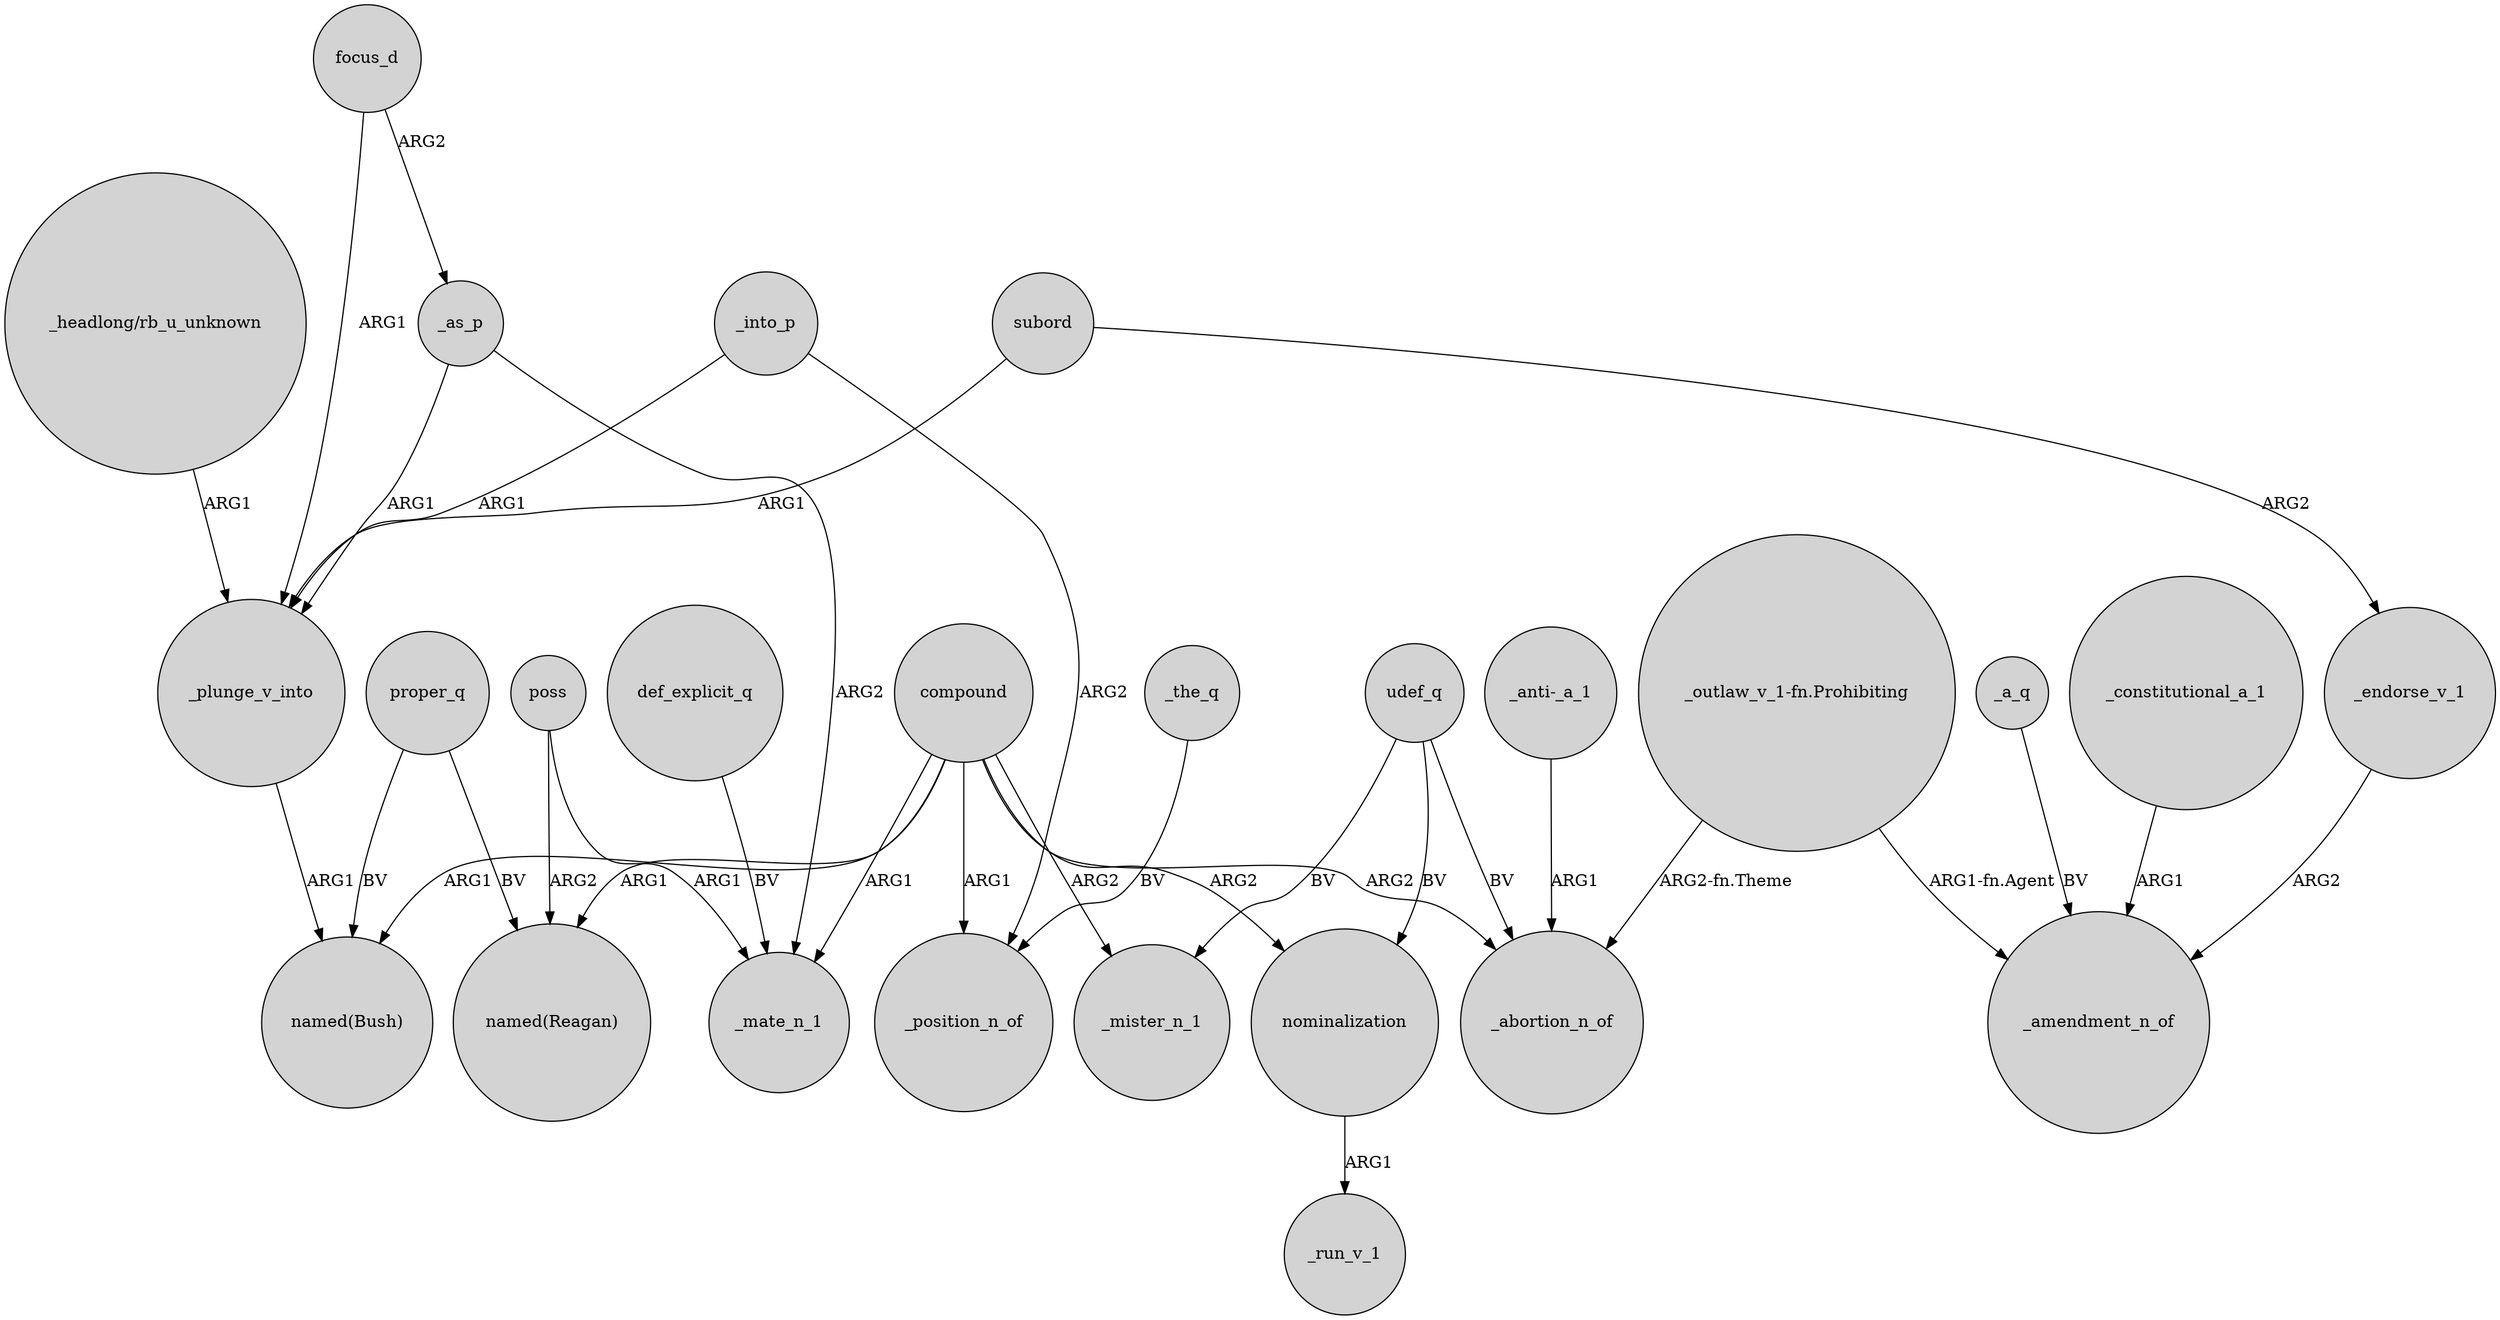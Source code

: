 digraph {
	node [shape=circle style=filled]
	"_anti-_a_1" -> _abortion_n_of [label=ARG1]
	compound -> "named(Reagan)" [label=ARG1]
	"_outlaw_v_1-fn.Prohibiting" -> _abortion_n_of [label="ARG2-fn.Theme"]
	_a_q -> _amendment_n_of [label=BV]
	_plunge_v_into -> "named(Bush)" [label=ARG1]
	_into_p -> _position_n_of [label=ARG2]
	compound -> _mister_n_1 [label=ARG2]
	focus_d -> _as_p [label=ARG2]
	udef_q -> _mister_n_1 [label=BV]
	compound -> _mate_n_1 [label=ARG1]
	"_headlong/rb_u_unknown" -> _plunge_v_into [label=ARG1]
	_the_q -> _position_n_of [label=BV]
	compound -> nominalization [label=ARG2]
	_into_p -> _plunge_v_into [label=ARG1]
	_endorse_v_1 -> _amendment_n_of [label=ARG2]
	poss -> _mate_n_1 [label=ARG1]
	nominalization -> _run_v_1 [label=ARG1]
	_as_p -> _mate_n_1 [label=ARG2]
	subord -> _endorse_v_1 [label=ARG2]
	compound -> _position_n_of [label=ARG1]
	_as_p -> _plunge_v_into [label=ARG1]
	proper_q -> "named(Bush)" [label=BV]
	udef_q -> nominalization [label=BV]
	proper_q -> "named(Reagan)" [label=BV]
	poss -> "named(Reagan)" [label=ARG2]
	udef_q -> _abortion_n_of [label=BV]
	_constitutional_a_1 -> _amendment_n_of [label=ARG1]
	subord -> _plunge_v_into [label=ARG1]
	def_explicit_q -> _mate_n_1 [label=BV]
	"_outlaw_v_1-fn.Prohibiting" -> _amendment_n_of [label="ARG1-fn.Agent"]
	compound -> _abortion_n_of [label=ARG2]
	focus_d -> _plunge_v_into [label=ARG1]
	compound -> "named(Bush)" [label=ARG1]
}
